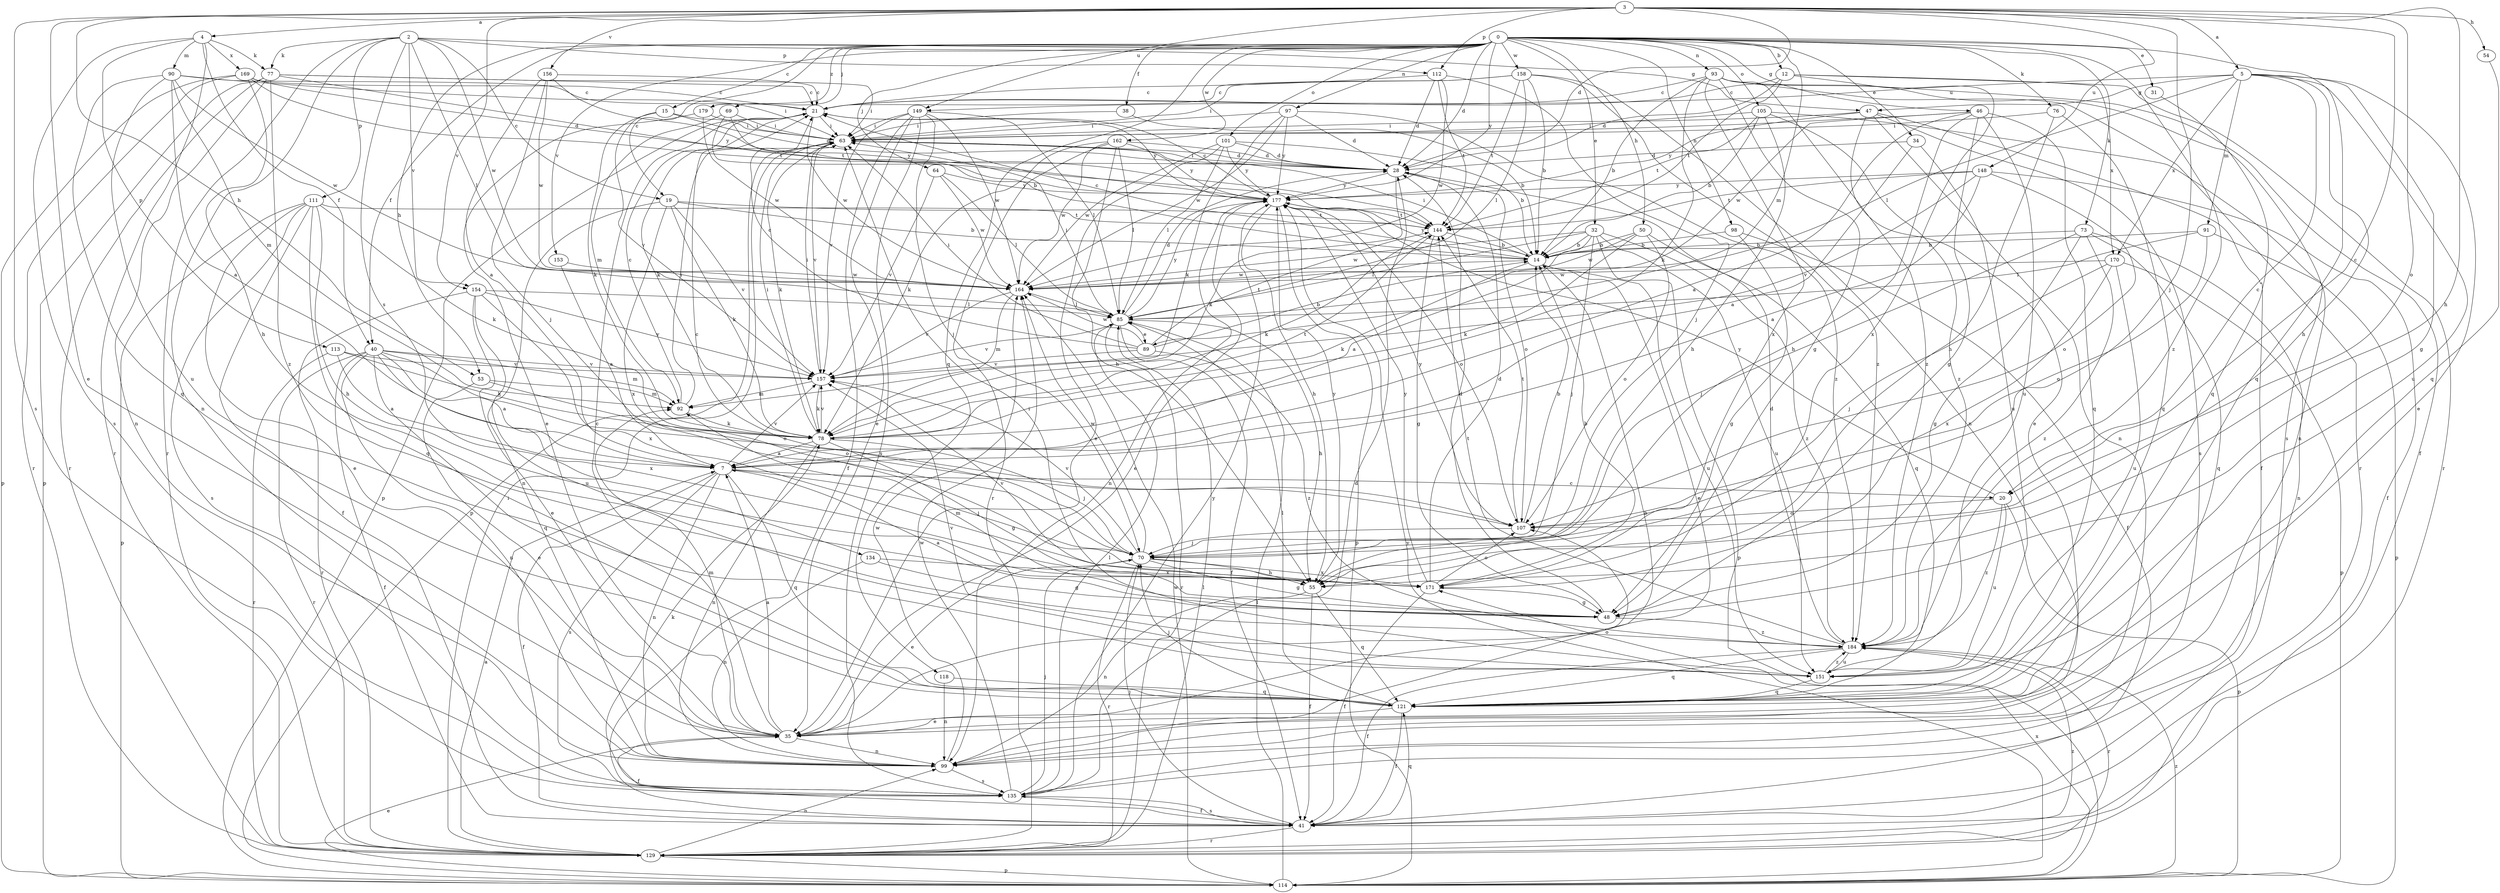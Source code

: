 strict digraph  {
0;
2;
3;
4;
5;
7;
12;
14;
15;
19;
20;
21;
28;
31;
32;
34;
35;
38;
40;
41;
46;
47;
48;
50;
53;
54;
55;
63;
64;
69;
70;
73;
76;
77;
78;
85;
89;
90;
91;
92;
93;
97;
98;
99;
101;
105;
107;
111;
112;
113;
114;
118;
121;
129;
134;
135;
144;
148;
149;
151;
153;
154;
156;
157;
158;
162;
164;
169;
170;
171;
177;
179;
184;
0 -> 12  [label=b];
0 -> 15  [label=c];
0 -> 19  [label=c];
0 -> 28  [label=d];
0 -> 31  [label=e];
0 -> 32  [label=e];
0 -> 34  [label=e];
0 -> 38  [label=f];
0 -> 40  [label=f];
0 -> 46  [label=g];
0 -> 50  [label=h];
0 -> 53  [label=h];
0 -> 64  [label=j];
0 -> 69  [label=j];
0 -> 73  [label=k];
0 -> 76  [label=k];
0 -> 89  [label=m];
0 -> 93  [label=n];
0 -> 97  [label=n];
0 -> 98  [label=n];
0 -> 101  [label=o];
0 -> 105  [label=o];
0 -> 118  [label=q];
0 -> 121  [label=q];
0 -> 153  [label=v];
0 -> 158  [label=w];
0 -> 162  [label=w];
0 -> 177  [label=y];
0 -> 179  [label=z];
0 -> 184  [label=z];
2 -> 19  [label=c];
2 -> 47  [label=g];
2 -> 77  [label=k];
2 -> 85  [label=l];
2 -> 99  [label=n];
2 -> 111  [label=p];
2 -> 112  [label=p];
2 -> 129  [label=r];
2 -> 134  [label=s];
2 -> 154  [label=v];
2 -> 164  [label=w];
3 -> 4  [label=a];
3 -> 5  [label=a];
3 -> 20  [label=c];
3 -> 28  [label=d];
3 -> 35  [label=e];
3 -> 53  [label=h];
3 -> 54  [label=h];
3 -> 55  [label=h];
3 -> 70  [label=j];
3 -> 107  [label=o];
3 -> 112  [label=p];
3 -> 135  [label=s];
3 -> 148  [label=u];
3 -> 149  [label=u];
3 -> 154  [label=v];
3 -> 156  [label=v];
4 -> 40  [label=f];
4 -> 77  [label=k];
4 -> 90  [label=m];
4 -> 113  [label=p];
4 -> 129  [label=r];
4 -> 135  [label=s];
4 -> 169  [label=x];
5 -> 20  [label=c];
5 -> 35  [label=e];
5 -> 47  [label=g];
5 -> 48  [label=g];
5 -> 55  [label=h];
5 -> 85  [label=l];
5 -> 91  [label=m];
5 -> 149  [label=u];
5 -> 151  [label=u];
5 -> 170  [label=x];
7 -> 20  [label=c];
7 -> 41  [label=f];
7 -> 70  [label=j];
7 -> 99  [label=n];
7 -> 121  [label=q];
7 -> 135  [label=s];
7 -> 157  [label=v];
12 -> 21  [label=c];
12 -> 28  [label=d];
12 -> 129  [label=r];
12 -> 144  [label=t];
12 -> 170  [label=x];
12 -> 171  [label=x];
14 -> 21  [label=c];
14 -> 35  [label=e];
14 -> 63  [label=i];
14 -> 78  [label=k];
14 -> 151  [label=u];
14 -> 164  [label=w];
14 -> 177  [label=y];
15 -> 28  [label=d];
15 -> 63  [label=i];
15 -> 78  [label=k];
15 -> 157  [label=v];
19 -> 14  [label=b];
19 -> 78  [label=k];
19 -> 99  [label=n];
19 -> 144  [label=t];
19 -> 157  [label=v];
19 -> 171  [label=x];
20 -> 107  [label=o];
20 -> 114  [label=p];
20 -> 151  [label=u];
20 -> 177  [label=y];
20 -> 184  [label=z];
21 -> 63  [label=i];
21 -> 78  [label=k];
21 -> 114  [label=p];
21 -> 164  [label=w];
21 -> 177  [label=y];
28 -> 63  [label=i];
28 -> 78  [label=k];
28 -> 107  [label=o];
28 -> 177  [label=y];
31 -> 121  [label=q];
32 -> 7  [label=a];
32 -> 14  [label=b];
32 -> 70  [label=j];
32 -> 85  [label=l];
32 -> 114  [label=p];
32 -> 151  [label=u];
32 -> 164  [label=w];
32 -> 184  [label=z];
34 -> 7  [label=a];
34 -> 28  [label=d];
34 -> 151  [label=u];
35 -> 7  [label=a];
35 -> 21  [label=c];
35 -> 41  [label=f];
35 -> 92  [label=m];
35 -> 99  [label=n];
35 -> 107  [label=o];
38 -> 14  [label=b];
38 -> 63  [label=i];
40 -> 7  [label=a];
40 -> 41  [label=f];
40 -> 92  [label=m];
40 -> 99  [label=n];
40 -> 107  [label=o];
40 -> 121  [label=q];
40 -> 129  [label=r];
40 -> 157  [label=v];
40 -> 171  [label=x];
41 -> 70  [label=j];
41 -> 121  [label=q];
41 -> 129  [label=r];
41 -> 135  [label=s];
46 -> 7  [label=a];
46 -> 48  [label=g];
46 -> 55  [label=h];
46 -> 63  [label=i];
46 -> 121  [label=q];
46 -> 151  [label=u];
46 -> 164  [label=w];
47 -> 35  [label=e];
47 -> 41  [label=f];
47 -> 63  [label=i];
47 -> 99  [label=n];
47 -> 135  [label=s];
47 -> 177  [label=y];
48 -> 7  [label=a];
48 -> 28  [label=d];
48 -> 92  [label=m];
48 -> 184  [label=z];
50 -> 14  [label=b];
50 -> 78  [label=k];
50 -> 107  [label=o];
50 -> 121  [label=q];
50 -> 164  [label=w];
53 -> 35  [label=e];
53 -> 92  [label=m];
53 -> 107  [label=o];
54 -> 121  [label=q];
55 -> 41  [label=f];
55 -> 99  [label=n];
55 -> 121  [label=q];
55 -> 157  [label=v];
55 -> 177  [label=y];
63 -> 28  [label=d];
63 -> 78  [label=k];
63 -> 114  [label=p];
63 -> 157  [label=v];
64 -> 85  [label=l];
64 -> 157  [label=v];
64 -> 164  [label=w];
64 -> 177  [label=y];
69 -> 14  [label=b];
69 -> 63  [label=i];
69 -> 92  [label=m];
69 -> 177  [label=y];
70 -> 21  [label=c];
70 -> 35  [label=e];
70 -> 48  [label=g];
70 -> 55  [label=h];
70 -> 129  [label=r];
70 -> 157  [label=v];
70 -> 164  [label=w];
70 -> 171  [label=x];
73 -> 14  [label=b];
73 -> 48  [label=g];
73 -> 70  [label=j];
73 -> 99  [label=n];
73 -> 121  [label=q];
73 -> 184  [label=z];
76 -> 55  [label=h];
76 -> 63  [label=i];
76 -> 121  [label=q];
77 -> 21  [label=c];
77 -> 63  [label=i];
77 -> 99  [label=n];
77 -> 114  [label=p];
77 -> 129  [label=r];
77 -> 177  [label=y];
77 -> 184  [label=z];
78 -> 7  [label=a];
78 -> 48  [label=g];
78 -> 63  [label=i];
78 -> 70  [label=j];
78 -> 99  [label=n];
78 -> 144  [label=t];
78 -> 157  [label=v];
85 -> 28  [label=d];
85 -> 41  [label=f];
85 -> 55  [label=h];
85 -> 63  [label=i];
85 -> 129  [label=r];
85 -> 157  [label=v];
85 -> 177  [label=y];
85 -> 89  [label=e];
89 -> 14  [label=b];
89 -> 21  [label=c];
89 -> 63  [label=i];
89 -> 144  [label=t];
89 -> 157  [label=v];
89 -> 164  [label=w];
89 -> 184  [label=z];
90 -> 7  [label=a];
90 -> 21  [label=c];
90 -> 63  [label=i];
90 -> 92  [label=m];
90 -> 121  [label=q];
90 -> 151  [label=u];
90 -> 164  [label=w];
91 -> 14  [label=b];
91 -> 85  [label=l];
91 -> 107  [label=o];
91 -> 114  [label=p];
92 -> 21  [label=c];
92 -> 63  [label=i];
92 -> 78  [label=k];
93 -> 14  [label=b];
93 -> 21  [label=c];
93 -> 41  [label=f];
93 -> 48  [label=g];
93 -> 78  [label=k];
93 -> 129  [label=r];
93 -> 135  [label=s];
93 -> 171  [label=x];
93 -> 184  [label=z];
97 -> 28  [label=d];
97 -> 63  [label=i];
97 -> 78  [label=k];
97 -> 164  [label=w];
97 -> 177  [label=y];
97 -> 184  [label=z];
98 -> 14  [label=b];
98 -> 41  [label=f];
98 -> 48  [label=g];
99 -> 14  [label=b];
99 -> 135  [label=s];
99 -> 164  [label=w];
101 -> 14  [label=b];
101 -> 28  [label=d];
101 -> 35  [label=e];
101 -> 85  [label=l];
101 -> 164  [label=w];
101 -> 177  [label=y];
105 -> 14  [label=b];
105 -> 55  [label=h];
105 -> 63  [label=i];
105 -> 99  [label=n];
105 -> 144  [label=t];
105 -> 184  [label=z];
107 -> 14  [label=b];
107 -> 70  [label=j];
107 -> 144  [label=t];
107 -> 177  [label=y];
111 -> 35  [label=e];
111 -> 41  [label=f];
111 -> 55  [label=h];
111 -> 78  [label=k];
111 -> 114  [label=p];
111 -> 121  [label=q];
111 -> 135  [label=s];
111 -> 144  [label=t];
112 -> 21  [label=c];
112 -> 28  [label=d];
112 -> 70  [label=j];
112 -> 144  [label=t];
112 -> 164  [label=w];
113 -> 7  [label=a];
113 -> 78  [label=k];
113 -> 129  [label=r];
113 -> 157  [label=v];
114 -> 35  [label=e];
114 -> 85  [label=l];
114 -> 164  [label=w];
114 -> 171  [label=x];
114 -> 177  [label=y];
114 -> 184  [label=z];
118 -> 99  [label=n];
118 -> 121  [label=q];
121 -> 35  [label=e];
121 -> 41  [label=f];
121 -> 70  [label=j];
121 -> 85  [label=l];
129 -> 7  [label=a];
129 -> 63  [label=i];
129 -> 85  [label=l];
129 -> 99  [label=n];
129 -> 114  [label=p];
129 -> 184  [label=z];
134 -> 48  [label=g];
134 -> 99  [label=n];
134 -> 171  [label=x];
135 -> 28  [label=d];
135 -> 41  [label=f];
135 -> 70  [label=j];
135 -> 78  [label=k];
135 -> 85  [label=l];
135 -> 164  [label=w];
135 -> 177  [label=y];
144 -> 14  [label=b];
144 -> 48  [label=g];
144 -> 78  [label=k];
148 -> 7  [label=a];
148 -> 41  [label=f];
148 -> 107  [label=o];
148 -> 144  [label=t];
148 -> 157  [label=v];
148 -> 177  [label=y];
149 -> 35  [label=e];
149 -> 41  [label=f];
149 -> 63  [label=i];
149 -> 70  [label=j];
149 -> 85  [label=l];
149 -> 135  [label=s];
149 -> 157  [label=v];
149 -> 164  [label=w];
151 -> 63  [label=i];
151 -> 121  [label=q];
151 -> 157  [label=v];
151 -> 184  [label=z];
153 -> 7  [label=a];
153 -> 164  [label=w];
154 -> 35  [label=e];
154 -> 85  [label=l];
154 -> 129  [label=r];
154 -> 151  [label=u];
154 -> 157  [label=v];
154 -> 171  [label=x];
156 -> 7  [label=a];
156 -> 21  [label=c];
156 -> 70  [label=j];
156 -> 144  [label=t];
156 -> 164  [label=w];
157 -> 63  [label=i];
157 -> 78  [label=k];
157 -> 92  [label=m];
158 -> 14  [label=b];
158 -> 21  [label=c];
158 -> 63  [label=i];
158 -> 85  [label=l];
158 -> 99  [label=n];
158 -> 144  [label=t];
158 -> 184  [label=z];
162 -> 28  [label=d];
162 -> 55  [label=h];
162 -> 78  [label=k];
162 -> 85  [label=l];
162 -> 129  [label=r];
162 -> 164  [label=w];
162 -> 177  [label=y];
164 -> 85  [label=l];
164 -> 92  [label=m];
164 -> 157  [label=v];
169 -> 21  [label=c];
169 -> 28  [label=d];
169 -> 55  [label=h];
169 -> 114  [label=p];
169 -> 129  [label=r];
169 -> 144  [label=t];
170 -> 70  [label=j];
170 -> 114  [label=p];
170 -> 151  [label=u];
170 -> 164  [label=w];
170 -> 171  [label=x];
171 -> 14  [label=b];
171 -> 28  [label=d];
171 -> 41  [label=f];
171 -> 48  [label=g];
171 -> 107  [label=o];
171 -> 177  [label=y];
177 -> 21  [label=c];
177 -> 35  [label=e];
177 -> 55  [label=h];
177 -> 99  [label=n];
177 -> 107  [label=o];
177 -> 114  [label=p];
177 -> 144  [label=t];
179 -> 35  [label=e];
179 -> 63  [label=i];
179 -> 164  [label=w];
184 -> 28  [label=d];
184 -> 41  [label=f];
184 -> 121  [label=q];
184 -> 129  [label=r];
184 -> 144  [label=t];
184 -> 151  [label=u];
}
